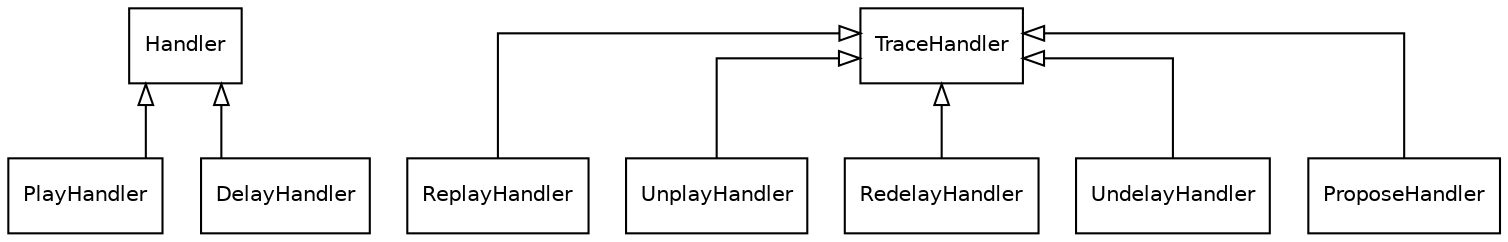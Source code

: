 digraph {
  splines=ortho
  concentrate=true
  rankdir=BT
  node [shape=box,fontname=Helvetica,fontsize=10,margin="0.1,0.01"]
  edge [arrowhead=empty]

  Handler [href="../classes/Handler/",target="_top"]
  PlayHandler [href="../classes/PlayHandler/",target="_top"]
  DelayHandler [href="../classes/DelayHandler/",target="_top"]

  TraceHandler [href="../classes/TraceHandler/",target="_top"]
  ReplayHandler [href="../classes/ReplayHandler/",target="_top"]
  UnplayHandler [href="../classes/UnplayHandler/",target="_top"]
  RedelayHandler [href="../classes/RedelayHandler/",target="_top"]
  UndelayHandler [href="../classes/UndelayHandler/",target="_top"]
  ProposeHandler [href="../classes/ProposeHandler/",target="_top"]

  PlayHandler -> Handler
  DelayHandler -> Handler

  ReplayHandler -> TraceHandler
  UnplayHandler -> TraceHandler
  RedelayHandler -> TraceHandler
  UndelayHandler -> TraceHandler
  ProposeHandler -> TraceHandler
}
